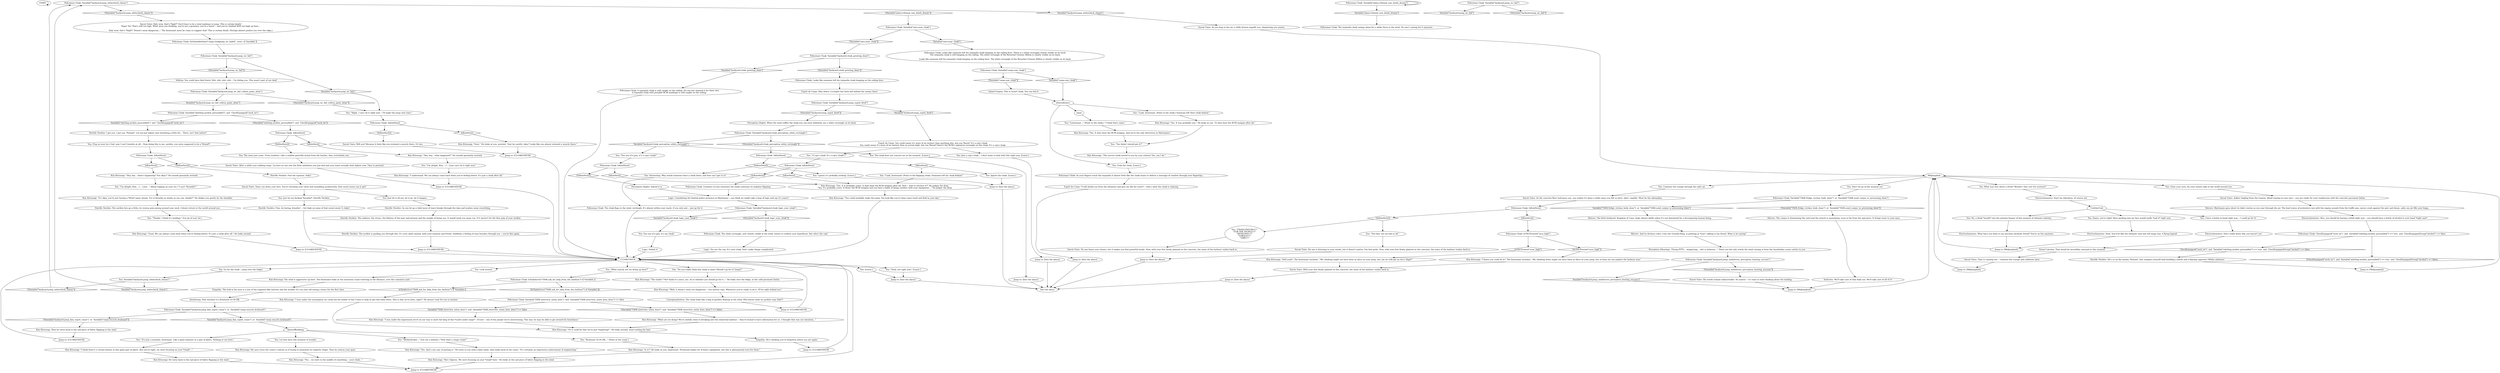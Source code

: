 # CONTAINERYARD / CLOAK JUMP
# You see a policeman-cloak -- jump to it. Get it. If you're above, to be precise! Otherwise, you can just pick it up or whatever.
# ==================================================
digraph G {
	  0 [label="START"];
	  1 [label="input"];
	  2 [label="You: \"Lieutenant...\" (Point to the cloak.) \"I think that's mine.\""];
	  3 [label="Policeman Cloak: Variable[\"plaza.tribunal_saw_death_dream\"]"];
	  4 [label="Variable[\"plaza.tribunal_saw_death_dream\"]", shape=diamond];
	  5 [label="!(Variable[\"plaza.tribunal_saw_death_dream\"])", shape=diamond];
	  6 [label="Shivers: The corpse is dominating the yard and the stench is nauseating, even so far from the epicentre. It brings tears to your eyes."];
	  7 [label="Jump to: [Into the abyss]"];
	  8 [label="Policeman Cloak: Variable[\"backyard.jump_kim_esprit_crane\"]  or  Variable[\"cargo.encyclo_kvalsund\"]"];
	  9 [label="Variable[\"backyard.jump_kim_esprit_crane\"]  or  Variable[\"cargo.encyclo_kvalsund\"]", shape=diamond];
	  10 [label="!(Variable[\"backyard.jump_kim_esprit_crane\"]  or  Variable[\"cargo.encyclo_kvalsund\"])", shape=diamond];
	  11 [label="Kim Kitsuragi: \"I think there's a certain beauty in this giant pair of pliers. But you're right, we were focusing on your *cloak*...\""];
	  12 [label="You: What was that about a drink? Wouldn't that ruin the moment?"];
	  13 [label="Esprit de Corps: *I will shield you from the elements and give my life for yours* -- that's what the cloak is relaying."];
	  14 [label="You: Damn, you're right! Beer gushing into my face would really *nail it* right now."];
	  15 [label="You: \"Do you really think this cloak is mine? Should I go for it? Jump?\""];
	  16 [label="You: Close your eyes, let your senses take in the world around you."];
	  17 [label="Jump to: [Midjumphub]"];
	  18 [label="Shivers: The little backyard, Kingdom of Cuno, looks almost idyllic when it's not dominated by a decomposing human being."];
	  19 [label="Horrific Necktie: Fine, be boring, breathe! -- Get high on some of that sweet-sweet O, baby!"];
	  20 [label="Horrific Necktie: As you let go a tidal wave of tears breaks through the dam and washes away everything."];
	  21 [label="Empathy: The look in his eyes is a mix of the engineer-like interest and the wonder of a six year old seeing a horse for the first time."];
	  22 [label="You: Just a cop's cloak... I don't want to deal with this right now. [Leave.]"];
	  23 [label="You: The cloak does not concern me at the moment. [Leave.]"];
	  24 [label="Savoir Faire: No one hears your shouts, but it makes you feel powerful inside. Now, with your feet firmly planted on the concrete, the noise of the harbour rushes back in."];
	  25 [label="Horrific Necktie: The necktie is guiding you through this. It's your spirit animal, both your nemesis and friend. Suddenly a feeling of ease brushes through you -- you're fine again."];
	  26 [label="Kim Kitsuragi: \"I was under the assumption we could ask the leader of this Union to help us get this body down. This is why we're here, right?\" He doesn't wait for you to answer."];
	  27 [label="Perception (Sight): Indeed it is."];
	  28 [label="Logic: Considering the limited police presence in Martinaise -- you think we might take a leap of logic and say it's yours?"];
	  29 [label="Savoir Faire: As the concrete floor welcomes you, you realize it's been a while since you felt so alive, alert, capable. Must be the adrenaline."];
	  30 [label="Jump to: [Midjumphub]"];
	  31 [label="You: (Tug on your tie.) God, now I can't breathe at all... Stop doing this to me, necktie, you were supposed to be a *friend*!"];
	  32 [label="Savoir Faire: After a while your sobbing stops. Up here no one saw the little meltdown you just had and your heart actually feels lighter now. Time to proceed."];
	  33 [label="Kim Kitsuragi: \"Sure.\" He looks at you, worried. \"Just be careful, okay? Looks like you almost strained a muscle there.\""];
	  34 [label="Policeman Cloak: Variable[\"TASK.interview_union_boss\"]  and  Variable[\"TASK.interview_union_boss_done\"] == false"];
	  35 [label="Variable[\"TASK.interview_union_boss\"]  and  Variable[\"TASK.interview_union_boss_done\"] == false", shape=diamond];
	  36 [label="!(Variable[\"TASK.interview_union_boss\"]  and  Variable[\"TASK.interview_union_boss_done\"] == false)", shape=diamond];
	  37 [label="Interfacing: That machine is a Kvalsund 10-20 HK."];
	  38 [label="Kim Kitsuragi: \"What are we doing? We're awfully close to breaking into the industrial harbour -- they're bound to have information for us. I thought that was our intention...\""];
	  39 [label="You: You son of a gun, it's my cloak!"];
	  40 [label="Policeman Cloak: Unaware of your existence the cloak continues its helpless flapping."];
	  41 [label="Policeman Cloak: IsTHCPresent(\"aces_high\")"];
	  42 [label="IsTHCPresent(\"aces_high\")", shape=diamond];
	  43 [label="!(IsTHCPresent(\"aces_high\"))", shape=diamond];
	  44 [label="You: Just let it all out, let it go, let it happen."];
	  45 [label="Policeman Cloak: Variable[\"backyard.jump_wc_fail\"]"];
	  46 [label="Variable[\"backyard.jump_wc_fail\"]", shape=diamond];
	  47 [label="!(Variable[\"backyard.jump_wc_fail\"])", shape=diamond];
	  48 [label="Kim Kitsuragi: His eyes trace the crane's contour as if trying to memorize its majestic shape. Then he notices your gaze."];
	  49 [label="Savoir Faire: No one is listening to your words, but it doesn't matter. You feel pride. Now, with your feet firmly planted on the concrete, the noise of the harbour rushes back in."];
	  50 [label="Kim Kitsuragi: \"Well, it doesn't seem too dangerous -- two metres tops. Whenever you're ready to do it, I'll be right behind you.\""];
	  51 [label="You: I guess it's probably nothing. [Leave.]"];
	  52 [label="You: \"Yeah, not right now.\" [Leave.]"];
	  53 [label="Policeman Cloak: Variable[\"backyard.jump_whitecheck_chasm\"]"];
	  54 [label="Variable[\"backyard.jump_whitecheck_chasm\"]", shape=diamond];
	  55 [label="!(Variable[\"backyard.jump_whitecheck_chasm\"])", shape=diamond];
	  56 [label="Policeman Cloak: Variable[\"TASK.fridge_victims_body_done\"]  or  Variable[\"TASK.send_corpse_to_processing_done\"]"];
	  57 [label="Variable[\"TASK.fridge_victims_body_done\"]  or  Variable[\"TASK.send_corpse_to_processing_done\"]", shape=diamond];
	  58 [label="!(Variable[\"TASK.fridge_victims_body_done\"]  or  Variable[\"TASK.send_corpse_to_processing_done\"])", shape=diamond];
	  59 [label="You: \"FRANCONEGRO!!!\"\n\"FOR THE PEOPLE!!!\"\n\"REVACHOL!!!\"\n\"TORQUE!!!\"\n\"TARE!!!\""];
	  60 [label="Kim Kitsuragi: \"The service cloak issued to you by your station? Yes, yes I do.\""];
	  61 [label="Jump to: [Into the abyss]"];
	  62 [label="Horrific Necktie: The sadness, the stress, the failures of the past and present and the weight of being you. It would wash you away, too, if it weren't for the firm grip of your necktie."];
	  63 [label="Jump to: [CLOAKENHUB]"];
	  64 [label="Horrific Necktie: He's so on the money, *bratan*. Just imagine yourself dual-wielding a bottle and a flaming cigarette! Whilst airborne!"];
	  65 [label="Policeman Cloak: SetVariableValue(\"cargo.cloakjump_wc_failed\", true) --[[ Variable[ ]]"];
	  66 [label="Jump to: [CLOAKENHUB]"];
	  67 [label="Shivers: Martinaise goes about its daily routine as you soar through the air. The loud voices of protesters mix with the engine sounds from the traffic jam; waves crash against the pier and dense, salty sea air fills your lungs."];
	  68 [label="Kim Kitsuragi: \"Hey, hey... what happened?\" He sounds genuinely worried."];
	  69 [label="Policeman Cloak: IsKimHere()"];
	  70 [label="IsKimHere()", shape=diamond];
	  71 [label="!(IsKimHere())", shape=diamond];
	  72 [label="Horrific Necktie: Feel the squeeze, baby!"];
	  73 [label="kimstuffhubbing"];
	  74 [label="Jump to: [Midjumphub]"];
	  75 [label="Kim Kitsuragi: He turns back to the sad piece of fabric flapping in the wind."];
	  76 [label="Kim Kitsuragi: \"Yes... we were in the middle of something -- your cloak...\""];
	  77 [label="Kim Kitsuragi: \"Good. We can always come back when you're feeling better. It's just a cloak after all.\" He looks around."];
	  78 [label="Jump to: [CLOAKENHUB]"];
	  79 [label="You: \"A cop's cloak! It's a cop's cloak!!!\""];
	  80 [label="You: Look around."];
	  81 [label="Kim Kitsuragi: \"Hell yeah!\" The lieutenant exclaims. \"My climbing might not have been as disco as your jump, but can we still get an Ace's High?\""];
	  82 [label="Policeman Cloak: The white rectangle, now clearly visible in the wind, seems to confirm your hypothesis. But who's the cop?"];
	  83 [label="Kim Kitsuragi: \"The cloak? I *do* think it's yours, yes. As to whether you should go for it...\" He looks over the ledge, at the cold pavement below."];
	  84 [label="You: \"Look, lieutenant. (Point to the cloak.) Someone left their cloak behind.\""];
	  85 [label="Electrochemistry: Don't be ridiculous, of course not."];
	  86 [label="Jump to: [Into the abyss]"];
	  87 [label="Kim Kitsuragi: \"Or it could be that we're just *exploring*.\" He looks around, wind rustling his hair."];
	  88 [label="Into the abyss"];
	  89 [label="Kim Kitsuragi: \"You could probably make the jump. You look like you've done some track and field in your day.\""];
	  90 [label="You: Don't let go of the moment yet."];
	  91 [label="Policeman Cloak: Variable[\"backyard.jump_midshivers_perception_hearing_success\"]"];
	  92 [label="Variable[\"backyard.jump_midshivers_perception_hearing_success\"]", shape=diamond];
	  93 [label="!(Variable[\"backyard.jump_midshivers_perception_hearing_success\"])", shape=diamond];
	  94 [label="You: \"Not bad, not too bad at all.\""];
	  95 [label="Horrific Necktie: I got you, I got you, *bratan*. Let me just adjust your breathing a little bit... There, isn't that better?"];
	  96 [label="You: \"I'm alright, Kim... I... I just...\" (Keep tugging on your tie.) \"I can't *breathe*.\""];
	  97 [label="Policeman Cloak: As your fingers touch the tarpaulin it almost feels like the cloak wants to deliver a message of comfort through your fingertips..."];
	  98 [label="Jump to: [Midjumphub]"];
	  99 [label="Policeman Cloak: Looks like someone left his tarpaulin cloak hanging on the railing here."];
	  100 [label="Logic: You are the cop. It's your cloak. Don't make things complicated."];
	  101 [label="Jump to: [CLOAKENHUB]"];
	  102 [label="Savoir Faire: Will you? Because it feels like you strained a muscle there. Or two."];
	  103 [label="You: Interesting. Why would someone leave a cloak there, and how can I get to it?"];
	  104 [label="Policeman Cloak: CheckEquipped(\"neck_tie\")  and  Variable[\"whirling.necktie_personified\"] == true  and  CheckEquippedGroup(\"alcohol\") == false"];
	  105 [label="CheckEquipped(\"neck_tie\")  and  Variable[\"whirling.necktie_personified\"] == true  and  CheckEquippedGroup(\"alcohol\") == false", shape=diamond];
	  106 [label="!(CheckEquipped(\"neck_tie\")  and  Variable[\"whirling.necktie_personified\"] == true  and  CheckEquippedGroup(\"alcohol\") == false)", shape=diamond];
	  107 [label="Midjumphub"];
	  108 [label="Shivers: And its de-facto ruler, Cuno the Gremlin King, is pointing at *you*, talking to his friend. What is he saying?"];
	  109 [label="You: Continue the voyage through the salty air."];
	  110 [label="You: \"Kvalsund 10-20 HK...\" (Point at the crane.)"];
	  111 [label="You: \"It's just a machine, lieutenant. Like a giant hammer or a pair of pliers. Nothing to see here.\""];
	  112 [label="Kim Kitsuragi: \"Yes, that's one way of putting it.\" He turns to you with a faint smile, then looks back at the crane. \"It's certainly an impressive achievement of engineering.\""];
	  113 [label="Electrochemistry: Don't really know why you haven't yet."];
	  114 [label="Policeman Cloak: Variable[\"backyard.jump_wc_fail\"]"];
	  115 [label="Variable[\"backyard.jump_wc_fail\"]", shape=diamond];
	  116 [label="!(Variable[\"backyard.jump_wc_fail\"])", shape=diamond];
	  117 [label="Policeman Cloak: The tarpaulin cloak swings alone for a while there in the wind. No one's coming for it anymore."];
	  118 [label="Esprit de Corps: Man down! A trooper has been left behind the enemy lines!"];
	  119 [label="Perception (Sight): When the wind ruffles the cloak you can most definitely see a white rectangle on its back."];
	  120 [label="Policeman Cloak: IsKimHere()"];
	  121 [label="IsKimHere()", shape=diamond];
	  122 [label="!(IsKimHere())", shape=diamond];
	  123 [label="Policeman Cloak: IsKimHere()"];
	  124 [label="IsKimHere()", shape=diamond];
	  125 [label="!(IsKimHere())", shape=diamond];
	  126 [label="Kim Kitsuragi: \"Is it?\" He looks at you, impressed. \"Kvalsund makes lot of heavy equipment, but this is phenomenal even for them.\""];
	  127 [label="Esprit de Corps: You could swear it's more of an instinct than anything else, but you *know* it's a cop's cloak.\nYou could swear it's more of an instinct than an actual sight, but you *know* there's the RCM's signature rectangle on the cloak. It's a cop's cloak.
"];
	  128 [label="Jump to: [Into the abyss]"];
	  129 [label="Logic: Nailed it!"];
	  130 [label="Savoir Faire: Ankles tingling from the tension, blood roaring in your ears -- you are ready for your rendezvous with the concrete pavement below."];
	  131 [label="Authority: We'll take care of that body too. We'll take care of all of it!"];
	  132 [label="Policeman Cloak: Variable[\"whirling.necktie_personified\"]  and  CheckEquipped(\"neck_tie\")"];
	  133 [label="Variable[\"whirling.necktie_personified\"]  and  CheckEquipped(\"neck_tie\")", shape=diamond];
	  134 [label="!(Variable[\"whirling.necktie_personified\"]  and  CheckEquipped(\"neck_tie\"))", shape=diamond];
	  135 [label="Savoir Faire: Tears run down your face. You're clutching your chest and mumbling incoherently. How much worse can it get?"];
	  136 [label="Electrochemistry: Also, you should be having a drink right now -- you should have a bottle of alcohol in your hand *right now*."];
	  137 [label="You: No, a drink *would* ruin the pristine beauty of this moment of ultimate sobriety."];
	  138 [label="Kim Kitsuragi: \"I understand. We can always come back when you're feeling better. It's just a cloak after all.\""];
	  139 [label="Horrific Necktie: The necktie lets go a little, its vicious grip easing around your neck. Colours return to the world around you."];
	  140 [label="Policeman Cloak: Variable[\"backyard.jump_esprit_fired\"]"];
	  141 [label="Variable[\"backyard.jump_esprit_fired\"]", shape=diamond];
	  142 [label="!(Variable[\"backyard.jump_esprit_fired\"])", shape=diamond];
	  143 [label="Jump to: [Into the abyss]"];
	  144 [label="Volition: You could have died there! Shit, shit, shit, shit... I'm failing you. This wasn't part of our deal!"];
	  145 [label="Policeman Cloak: IsKimHere()"];
	  146 [label="IsKimHere()", shape=diamond];
	  147 [label="!(IsKimHere())", shape=diamond];
	  148 [label="You: Grab the cloak. [Leave.]"];
	  149 [label="Empathy: He's thinking you've forgotten where you are again."];
	  150 [label="Kim Kitsuragi: Then he turns back to the sad piece of fabric flapping in the wind."];
	  151 [label="Untitled hub"];
	  152 [label="Policeman Cloak: Variable[\"auto.near_cloak\"]"];
	  153 [label="Variable[\"auto.near_cloak\"]", shape=diamond];
	  154 [label="!(Variable[\"auto.near_cloak\"])", shape=diamond];
	  155 [label="Policeman Cloak: Variable[\"backyard.jump_wc_fail_voliton_panic_attac\"]"];
	  156 [label="Variable[\"backyard.jump_wc_fail_voliton_panic_attac\"]", shape=diamond];
	  157 [label="!(Variable[\"backyard.jump_wc_fail_voliton_panic_attac\"])", shape=diamond];
	  158 [label="You: The tears just come. From nowhere. Like a sudden guerrilla attack from the bushes, they overwhelm you."];
	  159 [label="You: \"Thanks, I think it's working.\" (Let go of your tie.)"];
	  160 [label="You: \"Motherfucker...\" (Let out a whistle.) \"Now that's a huge crane!\""];
	  161 [label="Jump to: [CLOAKENHUB]"];
	  162 [label="Kim Kitsuragi: \"I knew you could do it!\" The lieutenant exclaims. \"My climbing down might not have been as disco as your jump, but at least we can explore the harbour now.\""];
	  163 [label="Policeman Cloak: Variable[\"backyard.cloak_perception_white_rectangle\"]"];
	  164 [label="Variable[\"backyard.cloak_perception_white_rectangle\"]", shape=diamond];
	  165 [label="!(Variable[\"backyard.cloak_perception_white_rectangle\"])", shape=diamond];
	  166 [label="You: \"Look, lieutenant! (Point to the flapping cloak.) Someone left his cloak behind.\""];
	  167 [label="CLOAKENHUB"];
	  168 [label="Policeman Cloak: IsKimHere()"];
	  169 [label="IsKimHere()", shape=diamond];
	  170 [label="!(IsKimHere())", shape=diamond];
	  171 [label="Policeman Cloak: Variable[\"backyard.cloak_logic_your_cloak\"]"];
	  172 [label="Variable[\"backyard.cloak_logic_your_cloak\"]", shape=diamond];
	  173 [label="!(Variable[\"backyard.cloak_logic_your_cloak\"])", shape=diamond];
	  174 [label="You: \"What exactly are we doing up here?\""];
	  175 [label="Savoir Faire: Holy wow, that's *high*! You'd have to be a total madman to jump. This is certain death!\nNope! No! That's still too high. What were you thinking, you're not a gymnast, you're a boxer -- and you've climbed WAY too high up here...
\nHoly wow, that's *high*! 'Doesn't seem dangerous...' The lieutenant must be crazy to suggest that! This is certain death. (Vertigo almost pushes you over the edge.)
"];
	  176 [label="Kim Kitsuragi: \"Hey, hey... what's happening? You okay?\" He sounds genuinely worried."];
	  177 [label="Jump to: [Into the abyss]"];
	  178 [label="You: \"I'm alright, Kim... I... I just can't do it right now.\""];
	  179 [label="Policeman Cloak: IsTaskActive(\"TASK.ask_for_help_from_the_harbour\")--[[ Variable[ ]]"];
	  180 [label="IsTaskActive(\"TASK.ask_for_help_from_the_harbour\")--[[ Variable[ ]]", shape=diamond];
	  181 [label="!(IsTaskActive(\"TASK.ask_for_help_from_the_harbour\")--[[ Variable[ ]])", shape=diamond];
	  182 [label="You: \"You son of a gun, it's a cop's cloak!\""];
	  183 [label="Policeman Cloak: IsKimHere()"];
	  184 [label="IsKimHere()", shape=diamond];
	  185 [label="!(IsKimHere())", shape=diamond];
	  186 [label="You: Just let me fucking *breathe*, Horrific Necktie."];
	  187 [label="Kim Kitsuragi: The wind is aggressive up here. The lieutenant looks at the enormous crane towering in the distance, over the container yard."];
	  188 [label="Kim Kitsuragi: \"Yes. It was probably you.\" He looks at you. \"It does bear the RCM insignia after all.\""];
	  189 [label="You: \"You think I should get it?\""];
	  190 [label="Savoir Faire: Time is running out -- continue the voyage and celebrate later."];
	  191 [label="Kim Kitsuragi: \"But I digress. We were focusing on your *cloak* here.\" He looks at the sad piece of fabric flapping in the wind."];
	  192 [label="You: Go for the cloak -- jump over the ledge!"];
	  193 [label="You: Variable[\"backyard.jump_whitecheck_chasm\"]"];
	  194 [label="Variable[\"backyard.jump_whitecheck_chasm\"]", shape=diamond];
	  195 [label="!(Variable[\"backyard.jump_whitecheck_chasm\"])", shape=diamond];
	  196 [label="Savoir Faire: His words remain indiscernible. No matter -- it's time to start thinking about the landing."];
	  197 [label="Kim Kitsuragi: \"I was under the impression we're on our way to meet the king of this *castle under siege* -- Evrart -- one of the people we're interviewing. This way we may be able to get around his henchmen.\""];
	  198 [label="You: Let him have this moment of wonder."];
	  199 [label="Jump to: [Into the abyss]"];
	  200 [label="You: I have a bottle in hand right now -- I could go for it!"];
	  201 [label="Savoir Faire: With your feet firmly planted on the concrete, the noise of the harbour rushes back in."];
	  202 [label="Inland Empire: This is *your* cloak. You can feel it."];
	  203 [label="Policeman Cloak: Variable[\"cargo.saw_cloak\"]"];
	  204 [label="Variable[\"cargo.saw_cloak\"]", shape=diamond];
	  205 [label="!(Variable[\"cargo.saw_cloak\"])", shape=diamond];
	  206 [label="Kim Kitsuragi: \"Yes. It does bear the RCM insignia. And we're the only detectives in Martinaise.\""];
	  207 [label="Policeman Cloak: IsKimHere()"];
	  208 [label="IsKimHere()", shape=diamond];
	  209 [label="!(IsKimHere())", shape=diamond];
	  210 [label="You: Ignore the cloak. [Leave.]"];
	  211 [label="Savoir Faire: As you leap in the air, a chilly breeze engulfs you, sharpening you senses."];
	  212 [label="Perception (Hearing): \"Flying f****t... winged pig... shit is airborne...\" These are the only words the wind coming in from the Insulindian ocean carries to you."];
	  213 [label="Conceptualization: The cloak looks like a bag of goodies floating in the wind. Who knows what its pockets may hide?!"];
	  214 [label="You: \"Right, I can't do it right now -- I'll make the jump next time.\""];
	  215 [label="Policeman Cloak: Looks like someone left his tarpaulin cloak hanging on the railing here. There is a white rectangle clearly visible on its back.\nThe tarpaulin cloak is still hanging on the railing. The white rectangle of the Revachol Citizens Militia is clearly visible on its back.
\nLooks like someone left his tarpaulin cloak hanging on the railing here. The white rectangle of the Revachol Citizens Militia is clearly visible on its back.
"];
	  216 [label="othersideintro"];
	  217 [label="Policeman Cloak: A tarpaulin cloak is still caught on the railing. No one has claimed it for their own.\nA tarpaulin cloak with possible RCM markings is still caught on the railing. "];
	  218 [label="Visual Calculus: That would be incredibly unsound at this moment."];
	  219 [label="Kim Kitsuragi: \"Yes. It is probably yours. It does bear the RCM insignia after all. Now -- how to retrieve it?\" He judges the drop.\n\"Yes. It's probably yours. It bears the RCM insignia and you have a habit of being careless with your equipment...\" He judges the drop."];
	  220 [label="You: [Leave.]"];
	  221 [label="Kim Kitsuragi: \"It's okay, you're just having a *little* panic attack. Try to breathe as slowly as you can, alright?\" He shakes you gently by the shoulder."];
	  222 [label="Jump to: [CLOAKENHUB]"];
	  223 [label="Jump to: [CLOAKENHUB]"];
	  224 [label="Jump to: [CLOAKENHUB]"];
	  225 [label="Policeman Cloak: Variable[\"backyard.cloak_greeting_done\"]"];
	  226 [label="Variable[\"backyard.cloak_greeting_done\"]", shape=diamond];
	  227 [label="!(Variable[\"backyard.cloak_greeting_done\"])", shape=diamond];
	  228 [label="Electrochemistry: Yeah. You'd be like the ultimate rock and roll mega star. A flying legend."];
	  229 [label="Electrochemistry: What have you done to my precious alcoholic friend? You're no fun anymore."];
	  230 [label="Policeman Cloak: The cloak flaps in the wind, invitingly. It's almost within your reach, if you only just... just go for it."];
	  0 -> 0
	  1 -> 2
	  2 -> 206
	  3 -> 3
	  3 -> 4
	  4 -> 117
	  5 -> 152
	  6 -> 131
	  7 -> 88
	  8 -> 9
	  8 -> 10
	  9 -> 73
	  10 -> 150
	  11 -> 75
	  12 -> 85
	  13 -> 86
	  14 -> 228
	  15 -> 83
	  16 -> 130
	  17 -> 107
	  18 -> 108
	  19 -> 222
	  20 -> 62
	  21 -> 37
	  22 -> 177
	  23 -> 61
	  24 -> 7
	  25 -> 222
	  26 -> 87
	  27 -> 28
	  28 -> 171
	  29 -> 123
	  30 -> 107
	  31 -> 69
	  32 -> 66
	  33 -> 63
	  34 -> 35
	  34 -> 36
	  35 -> 197
	  36 -> 38
	  37 -> 8
	  38 -> 87
	  39 -> 129
	  40 -> 28
	  41 -> 42
	  41 -> 43
	  42 -> 81
	  43 -> 162
	  44 -> 20
	  45 -> 46
	  45 -> 47
	  46 -> 214
	  47 -> 144
	  48 -> 76
	  49 -> 7
	  50 -> 213
	  51 -> 128
	  52 -> 143
	  53 -> 54
	  53 -> 55
	  54 -> 211
	  55 -> 175
	  56 -> 57
	  56 -> 58
	  57 -> 18
	  58 -> 6
	  59 -> 24
	  60 -> 148
	  61 -> 88
	  62 -> 25
	  63 -> 167
	  64 -> 17
	  65 -> 45
	  66 -> 167
	  67 -> 136
	  68 -> 178
	  69 -> 70
	  69 -> 71
	  70 -> 176
	  71 -> 72
	  72 -> 135
	  73 -> 160
	  73 -> 198
	  73 -> 110
	  73 -> 111
	  74 -> 107
	  75 -> 161
	  76 -> 161
	  77 -> 78
	  78 -> 167
	  79 -> 168
	  80 -> 187
	  81 -> 201
	  82 -> 100
	  83 -> 50
	  84 -> 188
	  85 -> 151
	  86 -> 88
	  87 -> 149
	  89 -> 167
	  90 -> 56
	  91 -> 92
	  91 -> 93
	  92 -> 30
	  93 -> 196
	  94 -> 49
	  95 -> 31
	  96 -> 221
	  97 -> 13
	  98 -> 107
	  99 -> 118
	  100 -> 167
	  101 -> 167
	  102 -> 63
	  103 -> 230
	  104 -> 105
	  104 -> 106
	  105 -> 64
	  106 -> 17
	  107 -> 16
	  107 -> 90
	  107 -> 12
	  107 -> 109
	  108 -> 212
	  109 -> 29
	  110 -> 126
	  111 -> 11
	  112 -> 191
	  113 -> 218
	  114 -> 115
	  114 -> 116
	  118 -> 140
	  119 -> 163
	  120 -> 121
	  120 -> 122
	  121 -> 219
	  122 -> 27
	  123 -> 124
	  123 -> 125
	  124 -> 41
	  125 -> 59
	  125 -> 94
	  126 -> 191
	  127 -> 22
	  127 -> 79
	  128 -> 88
	  129 -> 167
	  130 -> 67
	  131 -> 30
	  132 -> 133
	  132 -> 134
	  133 -> 95
	  134 -> 183
	  135 -> 186
	  135 -> 44
	  136 -> 104
	  137 -> 229
	  138 -> 66
	  139 -> 159
	  140 -> 141
	  140 -> 142
	  141 -> 127
	  142 -> 119
	  143 -> 88
	  144 -> 155
	  145 -> 146
	  145 -> 147
	  146 -> 33
	  147 -> 102
	  148 -> 97
	  149 -> 223
	  150 -> 101
	  151 -> 200
	  151 -> 137
	  151 -> 14
	  152 -> 153
	  152 -> 154
	  153 -> 215
	  154 -> 225
	  155 -> 156
	  155 -> 157
	  156 -> 132
	  157 -> 214
	  158 -> 32
	  159 -> 77
	  160 -> 112
	  161 -> 167
	  162 -> 201
	  163 -> 164
	  163 -> 165
	  164 -> 182
	  164 -> 23
	  165 -> 207
	  166 -> 219
	  167 -> 192
	  167 -> 174
	  167 -> 15
	  167 -> 80
	  167 -> 52
	  167 -> 220
	  168 -> 169
	  168 -> 170
	  169 -> 219
	  170 -> 40
	  171 -> 172
	  171 -> 173
	  172 -> 39
	  173 -> 82
	  174 -> 179
	  175 -> 65
	  176 -> 96
	  177 -> 88
	  178 -> 138
	  179 -> 180
	  179 -> 181
	  180 -> 26
	  181 -> 34
	  182 -> 120
	  183 -> 184
	  183 -> 185
	  184 -> 68
	  185 -> 158
	  186 -> 19
	  187 -> 21
	  188 -> 189
	  189 -> 60
	  190 -> 98
	  191 -> 161
	  192 -> 193
	  193 -> 194
	  193 -> 195
	  194 -> 53
	  195 -> 53
	  196 -> 30
	  197 -> 87
	  198 -> 48
	  199 -> 88
	  200 -> 113
	  201 -> 199
	  202 -> 216
	  203 -> 204
	  203 -> 205
	  204 -> 216
	  205 -> 202
	  206 -> 189
	  207 -> 208
	  207 -> 209
	  208 -> 210
	  208 -> 166
	  209 -> 51
	  209 -> 103
	  210 -> 128
	  211 -> 107
	  212 -> 91
	  213 -> 224
	  214 -> 145
	  215 -> 203
	  216 -> 1
	  216 -> 84
	  216 -> 148
	  217 -> 167
	  218 -> 190
	  219 -> 89
	  220 -> 143
	  221 -> 139
	  222 -> 167
	  223 -> 167
	  224 -> 167
	  225 -> 226
	  225 -> 227
	  226 -> 217
	  227 -> 99
	  228 -> 74
	  229 -> 74
	  230 -> 167
}

